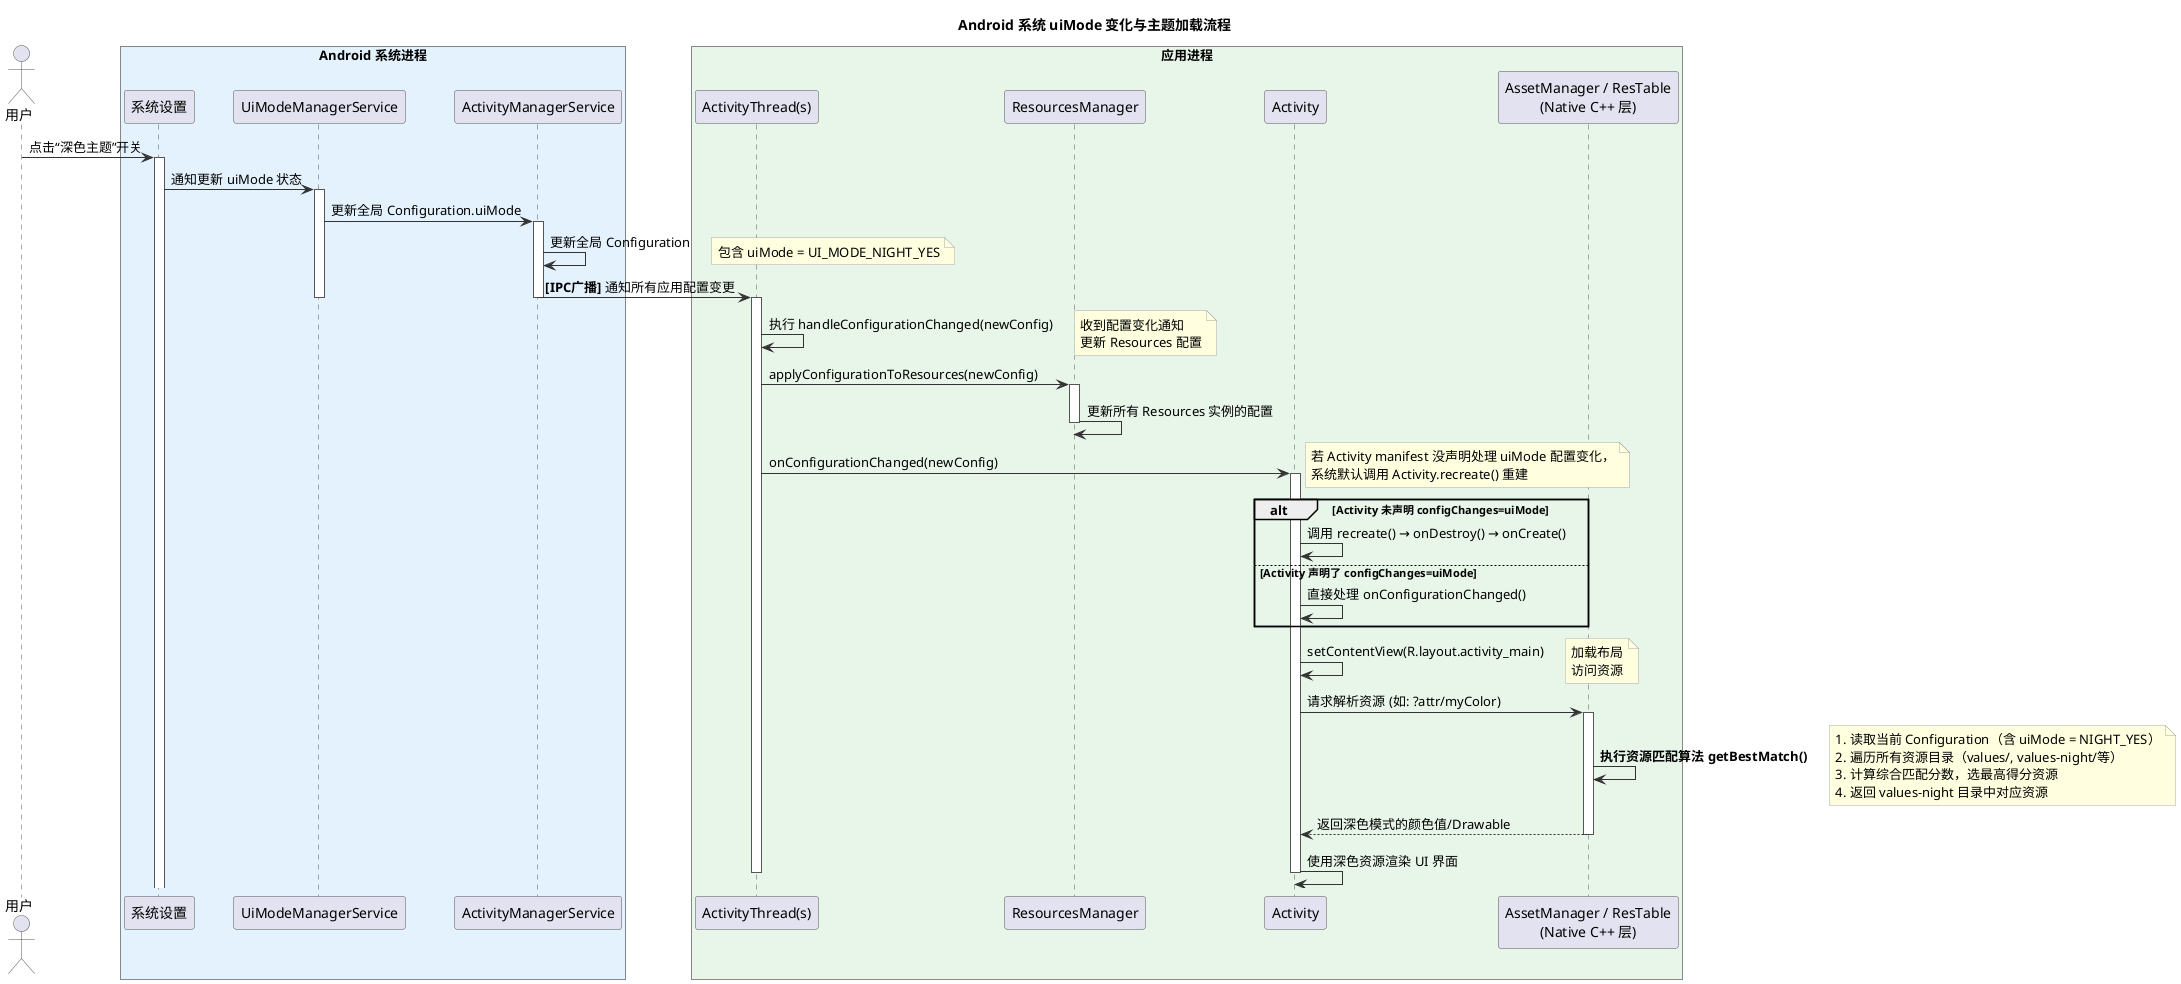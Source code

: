 @startuml
skinparam defaultFontColor #000000
skinparam shadowing false
skinparam sequence {
    LifeLineBorderColor #555555
    ActorBorderColor #555555
    ParticipantBorderColor #555555
    ArrowColor #333333
}
skinparam note {
    BackgroundColor #FFFFE0
    BorderColor #A8A8A8
}

title Android 系统 uiMode 变化与主题加载流程

actor "用户" as User

box "Android 系统进程" #E3F2FD
    participant "系统设置" as Settings
    participant "UiModeManagerService" as UiModeMgr
    participant "ActivityManagerService" as AMS
end box

box "应用进程" #E8F5E9
    participant "ActivityThread(s)" as AppThread
    participant "ResourcesManager" as ResManager
    participant "Activity" as AppActivity
    participant "AssetManager / ResTable\n(Native C++ 层)" as NativeLib
end box

User -> Settings: 点击“深色主题”开关
activate Settings

Settings -> UiModeMgr: 通知更新 uiMode 状态
activate UiModeMgr

UiModeMgr -> AMS: 更新全局 Configuration.uiMode
activate AMS

AMS -> AMS: 更新全局 Configuration
note right
  包含 uiMode = UI_MODE_NIGHT_YES
end note
AMS -> AppThread: **[IPC广播]** 通知所有应用配置变更
deactivate AMS
deactivate UiModeMgr

activate AppThread

AppThread -> AppThread: 执行 handleConfigurationChanged(newConfig)
note right
  收到配置变化通知
  更新 Resources 配置
end note

AppThread -> ResManager: applyConfigurationToResources(newConfig)
activate ResManager
ResManager -> ResManager: 更新所有 Resources 实例的配置
deactivate ResManager

AppThread -> AppActivity: onConfigurationChanged(newConfig)
activate AppActivity
note right
  若 Activity manifest 没声明处理 uiMode 配置变化，
  系统默认调用 Activity.recreate() 重建
end note

alt Activity 未声明 configChanges=uiMode
    AppActivity -> AppActivity: 调用 recreate() → onDestroy() → onCreate()
else Activity 声明了 configChanges=uiMode
    AppActivity -> AppActivity: 直接处理 onConfigurationChanged()
end

AppActivity -> AppActivity: setContentView(R.layout.activity_main)
note right
  加载布局
  访问资源
end note

AppActivity -> NativeLib: 请求解析资源 (如: ?attr/myColor)
activate NativeLib

NativeLib -> NativeLib: **执行资源匹配算法 getBestMatch()**
note right
  1. 读取当前 Configuration（含 uiMode = NIGHT_YES）
  2. 遍历所有资源目录（values/, values-night/等）
  3. 计算综合匹配分数，选最高得分资源
  4. 返回 values-night 目录中对应资源
end note

NativeLib --> AppActivity: 返回深色模式的颜色值/Drawable
deactivate NativeLib

AppActivity -> AppActivity: 使用深色资源渲染 UI 界面
deactivate AppActivity
deactivate AppThread

@enduml
